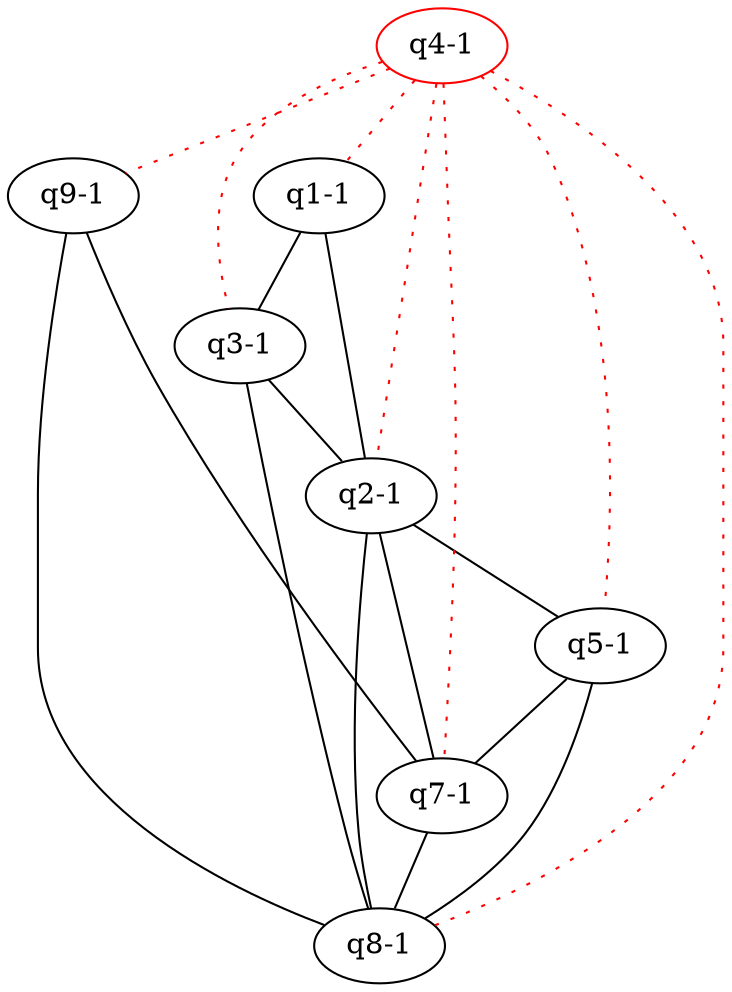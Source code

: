 graph keygraph {
graph [size="10,10"]
"q9-1" [color="black"]
"q2-1" [color="black"]
"q8-1" [color="black"]
"q3-1" [color="black"]
"q7-1" [color="black"]
"q1-1" [color="black"]
"q5-1" [color="black"]
"q4-1" [color="red"]
"q3-1"--"q8-1"
"q2-1"--"q5-1"
"q9-1"--"q7-1"
"q9-1"--"q8-1"
"q1-1"--"q3-1"
"q2-1"--"q7-1"
"q2-1"--"q8-1"
"q1-1"--"q2-1"
"q3-1"--"q2-1"
"q5-1"--"q7-1"
"q5-1"--"q8-1"
"q7-1"--"q8-1"
"q4-1"--"q9-1" [color="red", style="dotted"]
"q4-1"--"q2-1" [color="red", style="dotted"]
"q4-1"--"q8-1" [color="red", style="dotted"]
"q4-1"--"q3-1" [color="red", style="dotted"]
"q4-1"--"q7-1" [color="red", style="dotted"]
"q4-1"--"q1-1" [color="red", style="dotted"]
"q4-1"--"q5-1" [color="red", style="dotted"]
}
